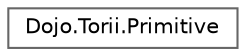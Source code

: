 digraph "Graphical Class Hierarchy"
{
 // LATEX_PDF_SIZE
  bgcolor="transparent";
  edge [fontname=Helvetica,fontsize=10,labelfontname=Helvetica,labelfontsize=10];
  node [fontname=Helvetica,fontsize=10,shape=box,height=0.2,width=0.4];
  rankdir="LR";
  Node0 [id="Node000000",label="Dojo.Torii.Primitive",height=0.2,width=0.4,color="grey40", fillcolor="white", style="filled",URL="$struct_dojo_1_1_torii_1_1_primitive.html",tooltip=" "];
}
